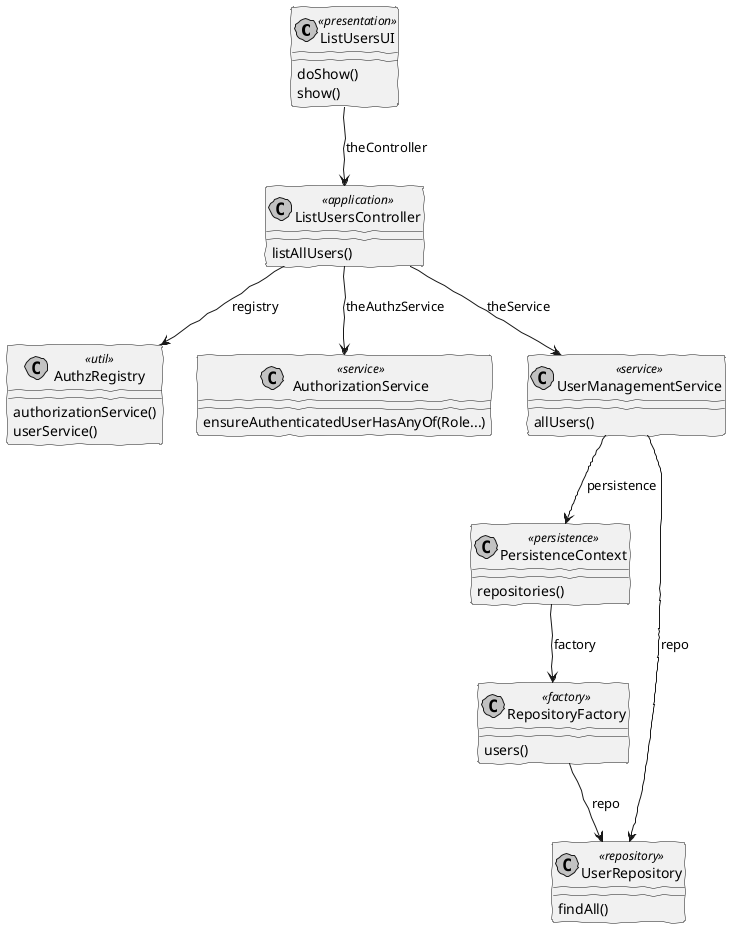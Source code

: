 @startuml
'http://plantuml.com/skinparam.html
skinparam handwritten true
skinparam monochrome true
skinparam packageStyle rect
skinparam defaultFontName FG Virgil
skinparam shadowing false

class ListUsersUI <<presentation>>
class ListUsersController <<application>>
class AuthzRegistry <<util>>
class AuthorizationService <<service>>
class UserManagementService <<service>>
class PersistenceContext  <<persistence>>
class RepositoryFactory  <<factory>>
class UserRepository <<repository>>

ListUsersUI --> ListUsersController : theController
ListUsersController --> AuthorizationService: theAuthzService
ListUsersController --> UserManagementService: theService
UserManagementService --> PersistenceContext: persistence
PersistenceContext --> RepositoryFactory: factory
RepositoryFactory --> UserRepository: repo
UserManagementService --> UserRepository: repo
ListUsersController --> AuthzRegistry: registry

ListUsersUI : doShow()
ListUsersUI : show()
ListUsersController : listAllUsers()
AuthzRegistry : authorizationService()
AuthzRegistry : userService()
AuthorizationService : ensureAuthenticatedUserHasAnyOf(Role...)
UserManagementService : allUsers()
PersistenceContext : repositories()
RepositoryFactory : users()
UserRepository : findAll()

@enduml
